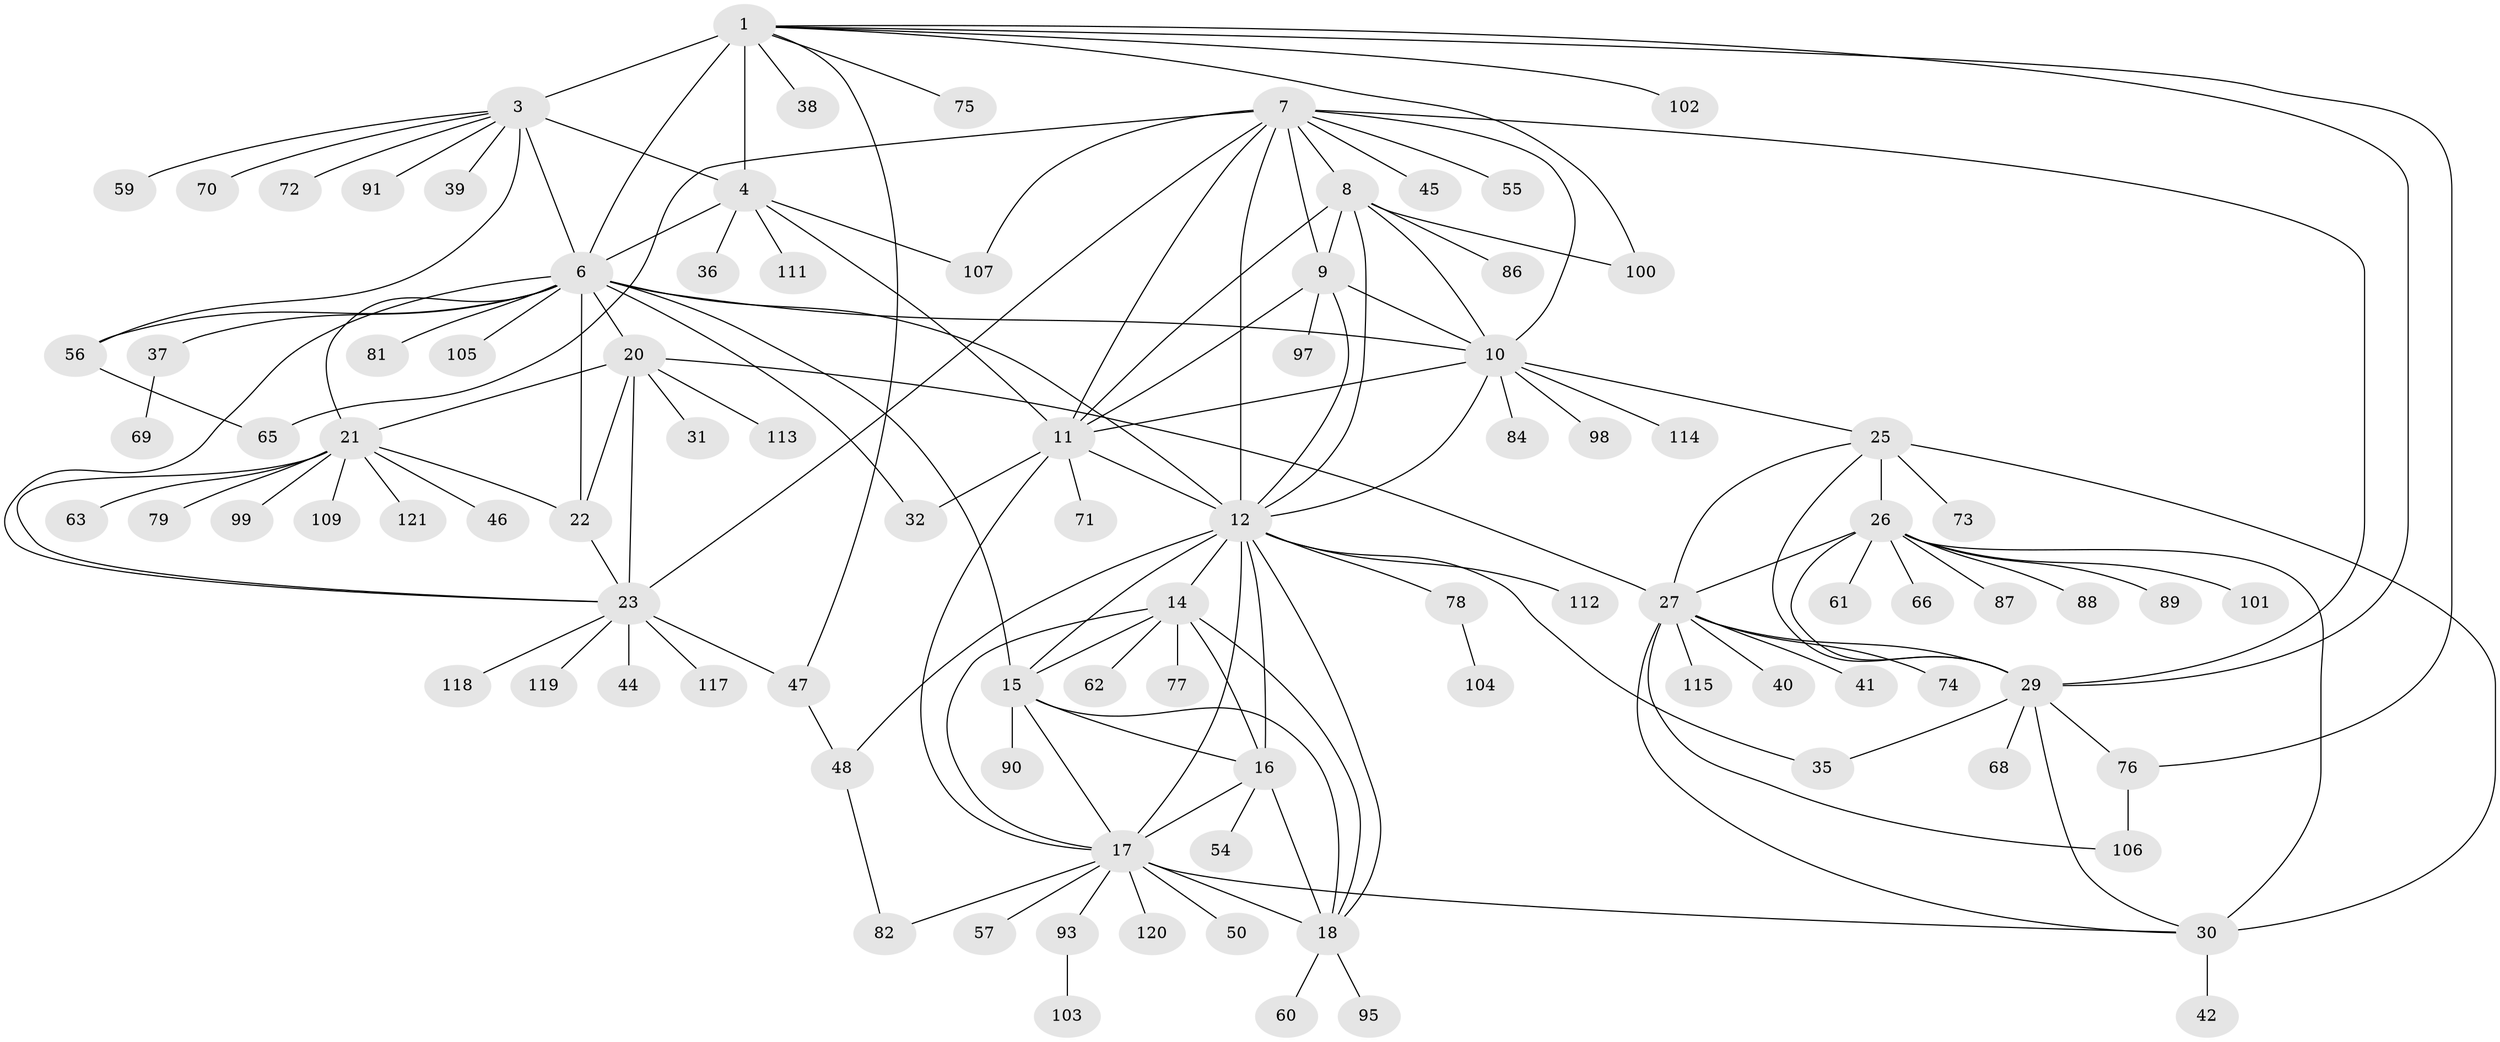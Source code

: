 // original degree distribution, {7: 0.06611570247933884, 10: 0.05785123966942149, 12: 0.024793388429752067, 6: 0.024793388429752067, 8: 0.04132231404958678, 9: 0.008264462809917356, 5: 0.008264462809917356, 11: 0.01652892561983471, 1: 0.5289256198347108, 2: 0.18181818181818182, 4: 0.008264462809917356, 3: 0.03305785123966942}
// Generated by graph-tools (version 1.1) at 2025/11/02/27/25 16:11:31]
// undirected, 96 vertices, 150 edges
graph export_dot {
graph [start="1"]
  node [color=gray90,style=filled];
  1 [super="+2"];
  3 [super="+64"];
  4 [super="+5"];
  6 [super="+19"];
  7 [super="+49"];
  8 [super="+96"];
  9;
  10 [super="+67"];
  11 [super="+80"];
  12 [super="+13"];
  14 [super="+83"];
  15 [super="+34"];
  16 [super="+116"];
  17 [super="+51"];
  18 [super="+85"];
  20 [super="+24"];
  21 [super="+43"];
  22;
  23 [super="+108"];
  25;
  26 [super="+28"];
  27 [super="+52"];
  29 [super="+33"];
  30;
  31;
  32 [super="+92"];
  35;
  36;
  37;
  38;
  39;
  40 [super="+53"];
  41;
  42;
  44;
  45 [super="+58"];
  46;
  47;
  48;
  50 [super="+110"];
  54;
  55;
  56;
  57;
  59;
  60;
  61;
  62;
  63;
  65;
  66;
  68;
  69;
  70;
  71;
  72;
  73;
  74;
  75;
  76;
  77;
  78;
  79;
  81;
  82;
  84;
  86;
  87;
  88;
  89;
  90 [super="+94"];
  91;
  93;
  95;
  97;
  98;
  99;
  100;
  101;
  102;
  103;
  104;
  105;
  106;
  107;
  109;
  111;
  112;
  113;
  114;
  115;
  117;
  118;
  119;
  120;
  121;
  1 -- 3 [weight=2];
  1 -- 4 [weight=4];
  1 -- 6 [weight=2];
  1 -- 38;
  1 -- 76;
  1 -- 100;
  1 -- 102;
  1 -- 75;
  1 -- 47;
  1 -- 29;
  3 -- 4 [weight=2];
  3 -- 6;
  3 -- 39;
  3 -- 56;
  3 -- 59;
  3 -- 70;
  3 -- 72;
  3 -- 91;
  4 -- 6 [weight=2];
  4 -- 111;
  4 -- 36;
  4 -- 11;
  4 -- 107;
  6 -- 15;
  6 -- 37;
  6 -- 81;
  6 -- 105;
  6 -- 12;
  6 -- 20 [weight=2];
  6 -- 21;
  6 -- 22;
  6 -- 23;
  6 -- 56;
  6 -- 10;
  6 -- 32;
  7 -- 8;
  7 -- 9;
  7 -- 10;
  7 -- 11;
  7 -- 12;
  7 -- 23;
  7 -- 45;
  7 -- 55;
  7 -- 65;
  7 -- 107;
  7 -- 29;
  8 -- 9;
  8 -- 10;
  8 -- 11;
  8 -- 12;
  8 -- 86;
  8 -- 100;
  9 -- 10;
  9 -- 11;
  9 -- 12;
  9 -- 97;
  10 -- 11;
  10 -- 12;
  10 -- 25;
  10 -- 84;
  10 -- 98;
  10 -- 114;
  11 -- 12;
  11 -- 32;
  11 -- 71;
  11 -- 17;
  12 -- 35;
  12 -- 48;
  12 -- 78;
  12 -- 112;
  12 -- 16;
  12 -- 17;
  12 -- 18;
  12 -- 14;
  12 -- 15;
  14 -- 15;
  14 -- 16;
  14 -- 17;
  14 -- 18;
  14 -- 62;
  14 -- 77;
  15 -- 16;
  15 -- 17;
  15 -- 18;
  15 -- 90;
  16 -- 17;
  16 -- 18;
  16 -- 54;
  17 -- 18;
  17 -- 30;
  17 -- 50;
  17 -- 57;
  17 -- 82;
  17 -- 93;
  17 -- 120;
  18 -- 60;
  18 -- 95;
  20 -- 21 [weight=2];
  20 -- 22 [weight=2];
  20 -- 23 [weight=2];
  20 -- 31;
  20 -- 113;
  20 -- 27;
  21 -- 22;
  21 -- 23;
  21 -- 46;
  21 -- 99;
  21 -- 121;
  21 -- 109;
  21 -- 63;
  21 -- 79;
  22 -- 23;
  23 -- 44;
  23 -- 47;
  23 -- 117;
  23 -- 118;
  23 -- 119;
  25 -- 26 [weight=2];
  25 -- 27;
  25 -- 29;
  25 -- 30;
  25 -- 73;
  26 -- 27 [weight=2];
  26 -- 29 [weight=2];
  26 -- 30 [weight=2];
  26 -- 66;
  26 -- 88;
  26 -- 89;
  26 -- 101;
  26 -- 61;
  26 -- 87;
  27 -- 29;
  27 -- 30;
  27 -- 40;
  27 -- 41;
  27 -- 106;
  27 -- 115;
  27 -- 74;
  29 -- 30;
  29 -- 35;
  29 -- 68;
  29 -- 76;
  30 -- 42;
  37 -- 69;
  47 -- 48;
  48 -- 82;
  56 -- 65;
  76 -- 106;
  78 -- 104;
  93 -- 103;
}
